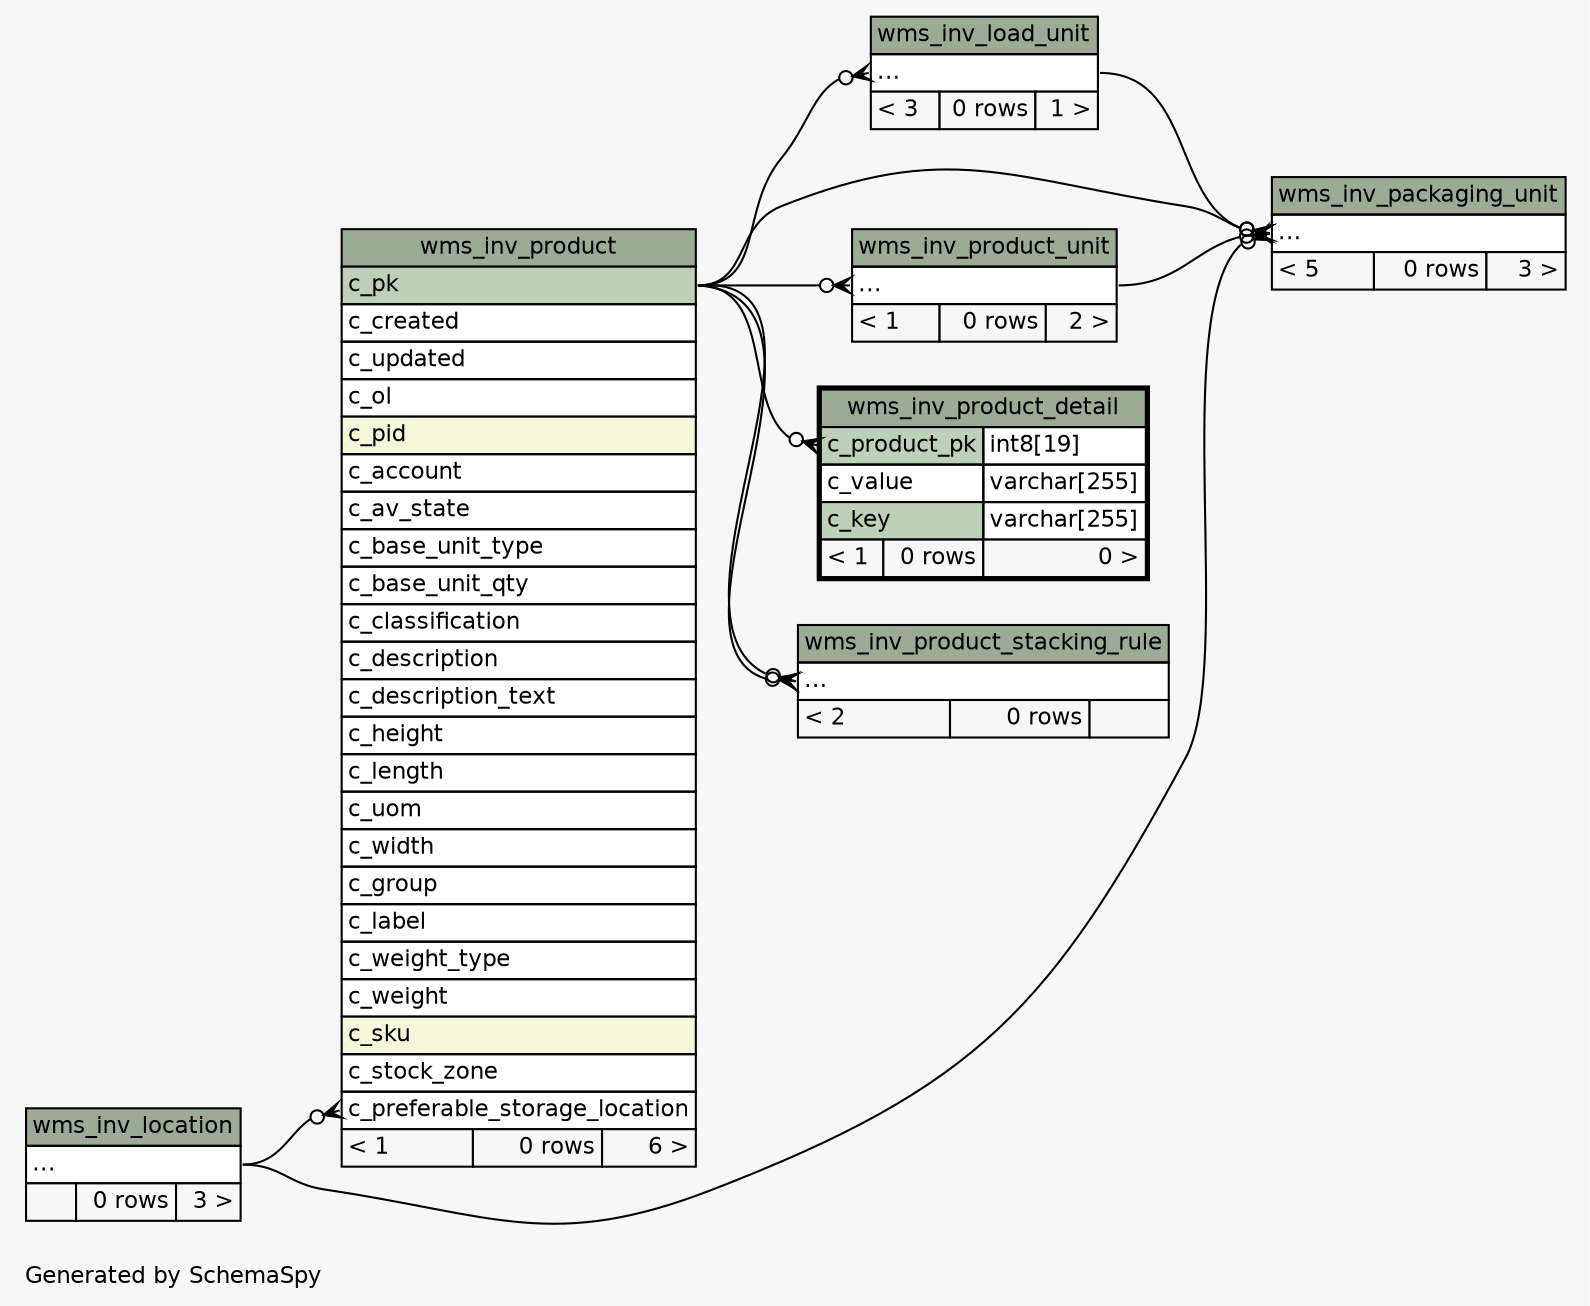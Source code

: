 // dot 7.1.0 on Mac OS X 14.1.1
// SchemaSpy rev Unknown
digraph "twoDegreesRelationshipsDiagram" {
  graph [
    rankdir="RL"
    bgcolor="#f7f7f7"
    label="\nGenerated by SchemaSpy"
    labeljust="l"
    nodesep="0.18"
    ranksep="0.46"
    fontname="Helvetica"
    fontsize="11"
  ];
  node [
    fontname="Helvetica"
    fontsize="11"
    shape="plaintext"
  ];
  edge [
    arrowsize="0.8"
  ];
  "wms_inv_load_unit":"elipses":w -> "wms_inv_product":"c_pk":e [arrowhead=none dir=back arrowtail=crowodot];
  "wms_inv_packaging_unit":"elipses":w -> "wms_inv_location":"elipses":e [arrowhead=none dir=back arrowtail=crowodot];
  "wms_inv_packaging_unit":"elipses":w -> "wms_inv_load_unit":"elipses":e [arrowhead=none dir=back arrowtail=crowodot];
  "wms_inv_packaging_unit":"elipses":w -> "wms_inv_product":"c_pk":e [arrowhead=none dir=back arrowtail=crowodot];
  "wms_inv_packaging_unit":"elipses":w -> "wms_inv_product_unit":"elipses":e [arrowhead=none dir=back arrowtail=crowodot];
  "wms_inv_product":"c_preferable_storage_location":w -> "wms_inv_location":"elipses":e [arrowhead=none dir=back arrowtail=crowodot];
  "wms_inv_product_detail":"c_product_pk":w -> "wms_inv_product":"c_pk":e [arrowhead=none dir=back arrowtail=crowodot];
  "wms_inv_product_stacking_rule":"elipses":w -> "wms_inv_product":"c_pk":e [arrowhead=none dir=back arrowtail=crowodot];
  "wms_inv_product_stacking_rule":"elipses":w -> "wms_inv_product":"c_pk":e [arrowhead=none dir=back arrowtail=crowodot];
  "wms_inv_product_unit":"elipses":w -> "wms_inv_product":"c_pk":e [arrowhead=none dir=back arrowtail=crowodot];
  "wms_inv_load_unit" [
    label=<
    <TABLE BORDER="0" CELLBORDER="1" CELLSPACING="0" BGCOLOR="#ffffff">
      <TR><TD COLSPAN="3" BGCOLOR="#9bab96" ALIGN="CENTER">wms_inv_load_unit</TD></TR>
      <TR><TD PORT="elipses" COLSPAN="3" ALIGN="LEFT">...</TD></TR>
      <TR><TD ALIGN="LEFT" BGCOLOR="#f7f7f7">&lt; 3</TD><TD ALIGN="RIGHT" BGCOLOR="#f7f7f7">0 rows</TD><TD ALIGN="RIGHT" BGCOLOR="#f7f7f7">1 &gt;</TD></TR>
    </TABLE>>
    URL="wms_inv_load_unit.html"
    tooltip="wms_inv_load_unit"
  ];
  "wms_inv_location" [
    label=<
    <TABLE BORDER="0" CELLBORDER="1" CELLSPACING="0" BGCOLOR="#ffffff">
      <TR><TD COLSPAN="3" BGCOLOR="#9bab96" ALIGN="CENTER">wms_inv_location</TD></TR>
      <TR><TD PORT="elipses" COLSPAN="3" ALIGN="LEFT">...</TD></TR>
      <TR><TD ALIGN="LEFT" BGCOLOR="#f7f7f7">  </TD><TD ALIGN="RIGHT" BGCOLOR="#f7f7f7">0 rows</TD><TD ALIGN="RIGHT" BGCOLOR="#f7f7f7">3 &gt;</TD></TR>
    </TABLE>>
    URL="wms_inv_location.html"
    tooltip="wms_inv_location"
  ];
  "wms_inv_packaging_unit" [
    label=<
    <TABLE BORDER="0" CELLBORDER="1" CELLSPACING="0" BGCOLOR="#ffffff">
      <TR><TD COLSPAN="3" BGCOLOR="#9bab96" ALIGN="CENTER">wms_inv_packaging_unit</TD></TR>
      <TR><TD PORT="elipses" COLSPAN="3" ALIGN="LEFT">...</TD></TR>
      <TR><TD ALIGN="LEFT" BGCOLOR="#f7f7f7">&lt; 5</TD><TD ALIGN="RIGHT" BGCOLOR="#f7f7f7">0 rows</TD><TD ALIGN="RIGHT" BGCOLOR="#f7f7f7">3 &gt;</TD></TR>
    </TABLE>>
    URL="wms_inv_packaging_unit.html"
    tooltip="wms_inv_packaging_unit"
  ];
  "wms_inv_product" [
    label=<
    <TABLE BORDER="0" CELLBORDER="1" CELLSPACING="0" BGCOLOR="#ffffff">
      <TR><TD COLSPAN="3" BGCOLOR="#9bab96" ALIGN="CENTER">wms_inv_product</TD></TR>
      <TR><TD PORT="c_pk" COLSPAN="3" BGCOLOR="#bed1b8" ALIGN="LEFT">c_pk</TD></TR>
      <TR><TD PORT="c_created" COLSPAN="3" ALIGN="LEFT">c_created</TD></TR>
      <TR><TD PORT="c_updated" COLSPAN="3" ALIGN="LEFT">c_updated</TD></TR>
      <TR><TD PORT="c_ol" COLSPAN="3" ALIGN="LEFT">c_ol</TD></TR>
      <TR><TD PORT="c_pid" COLSPAN="3" BGCOLOR="#f4f7da" ALIGN="LEFT">c_pid</TD></TR>
      <TR><TD PORT="c_account" COLSPAN="3" ALIGN="LEFT">c_account</TD></TR>
      <TR><TD PORT="c_av_state" COLSPAN="3" ALIGN="LEFT">c_av_state</TD></TR>
      <TR><TD PORT="c_base_unit_type" COLSPAN="3" ALIGN="LEFT">c_base_unit_type</TD></TR>
      <TR><TD PORT="c_base_unit_qty" COLSPAN="3" ALIGN="LEFT">c_base_unit_qty</TD></TR>
      <TR><TD PORT="c_classification" COLSPAN="3" ALIGN="LEFT">c_classification</TD></TR>
      <TR><TD PORT="c_description" COLSPAN="3" ALIGN="LEFT">c_description</TD></TR>
      <TR><TD PORT="c_description_text" COLSPAN="3" ALIGN="LEFT">c_description_text</TD></TR>
      <TR><TD PORT="c_height" COLSPAN="3" ALIGN="LEFT">c_height</TD></TR>
      <TR><TD PORT="c_length" COLSPAN="3" ALIGN="LEFT">c_length</TD></TR>
      <TR><TD PORT="c_uom" COLSPAN="3" ALIGN="LEFT">c_uom</TD></TR>
      <TR><TD PORT="c_width" COLSPAN="3" ALIGN="LEFT">c_width</TD></TR>
      <TR><TD PORT="c_group" COLSPAN="3" ALIGN="LEFT">c_group</TD></TR>
      <TR><TD PORT="c_label" COLSPAN="3" ALIGN="LEFT">c_label</TD></TR>
      <TR><TD PORT="c_weight_type" COLSPAN="3" ALIGN="LEFT">c_weight_type</TD></TR>
      <TR><TD PORT="c_weight" COLSPAN="3" ALIGN="LEFT">c_weight</TD></TR>
      <TR><TD PORT="c_sku" COLSPAN="3" BGCOLOR="#f4f7da" ALIGN="LEFT">c_sku</TD></TR>
      <TR><TD PORT="c_stock_zone" COLSPAN="3" ALIGN="LEFT">c_stock_zone</TD></TR>
      <TR><TD PORT="c_preferable_storage_location" COLSPAN="3" ALIGN="LEFT">c_preferable_storage_location</TD></TR>
      <TR><TD ALIGN="LEFT" BGCOLOR="#f7f7f7">&lt; 1</TD><TD ALIGN="RIGHT" BGCOLOR="#f7f7f7">0 rows</TD><TD ALIGN="RIGHT" BGCOLOR="#f7f7f7">6 &gt;</TD></TR>
    </TABLE>>
    URL="wms_inv_product.html"
    tooltip="wms_inv_product"
  ];
  "wms_inv_product_detail" [
    label=<
    <TABLE BORDER="2" CELLBORDER="1" CELLSPACING="0" BGCOLOR="#ffffff">
      <TR><TD COLSPAN="3" BGCOLOR="#9bab96" ALIGN="CENTER">wms_inv_product_detail</TD></TR>
      <TR><TD PORT="c_product_pk" COLSPAN="2" BGCOLOR="#bed1b8" ALIGN="LEFT">c_product_pk</TD><TD PORT="c_product_pk.type" ALIGN="LEFT">int8[19]</TD></TR>
      <TR><TD PORT="c_value" COLSPAN="2" ALIGN="LEFT">c_value</TD><TD PORT="c_value.type" ALIGN="LEFT">varchar[255]</TD></TR>
      <TR><TD PORT="c_key" COLSPAN="2" BGCOLOR="#bed1b8" ALIGN="LEFT">c_key</TD><TD PORT="c_key.type" ALIGN="LEFT">varchar[255]</TD></TR>
      <TR><TD ALIGN="LEFT" BGCOLOR="#f7f7f7">&lt; 1</TD><TD ALIGN="RIGHT" BGCOLOR="#f7f7f7">0 rows</TD><TD ALIGN="RIGHT" BGCOLOR="#f7f7f7">0 &gt;</TD></TR>
    </TABLE>>
    URL="wms_inv_product_detail.html"
    tooltip="wms_inv_product_detail"
  ];
  "wms_inv_product_stacking_rule" [
    label=<
    <TABLE BORDER="0" CELLBORDER="1" CELLSPACING="0" BGCOLOR="#ffffff">
      <TR><TD COLSPAN="3" BGCOLOR="#9bab96" ALIGN="CENTER">wms_inv_product_stacking_rule</TD></TR>
      <TR><TD PORT="elipses" COLSPAN="3" ALIGN="LEFT">...</TD></TR>
      <TR><TD ALIGN="LEFT" BGCOLOR="#f7f7f7">&lt; 2</TD><TD ALIGN="RIGHT" BGCOLOR="#f7f7f7">0 rows</TD><TD ALIGN="RIGHT" BGCOLOR="#f7f7f7">  </TD></TR>
    </TABLE>>
    URL="wms_inv_product_stacking_rule.html"
    tooltip="wms_inv_product_stacking_rule"
  ];
  "wms_inv_product_unit" [
    label=<
    <TABLE BORDER="0" CELLBORDER="1" CELLSPACING="0" BGCOLOR="#ffffff">
      <TR><TD COLSPAN="3" BGCOLOR="#9bab96" ALIGN="CENTER">wms_inv_product_unit</TD></TR>
      <TR><TD PORT="elipses" COLSPAN="3" ALIGN="LEFT">...</TD></TR>
      <TR><TD ALIGN="LEFT" BGCOLOR="#f7f7f7">&lt; 1</TD><TD ALIGN="RIGHT" BGCOLOR="#f7f7f7">0 rows</TD><TD ALIGN="RIGHT" BGCOLOR="#f7f7f7">2 &gt;</TD></TR>
    </TABLE>>
    URL="wms_inv_product_unit.html"
    tooltip="wms_inv_product_unit"
  ];
}
